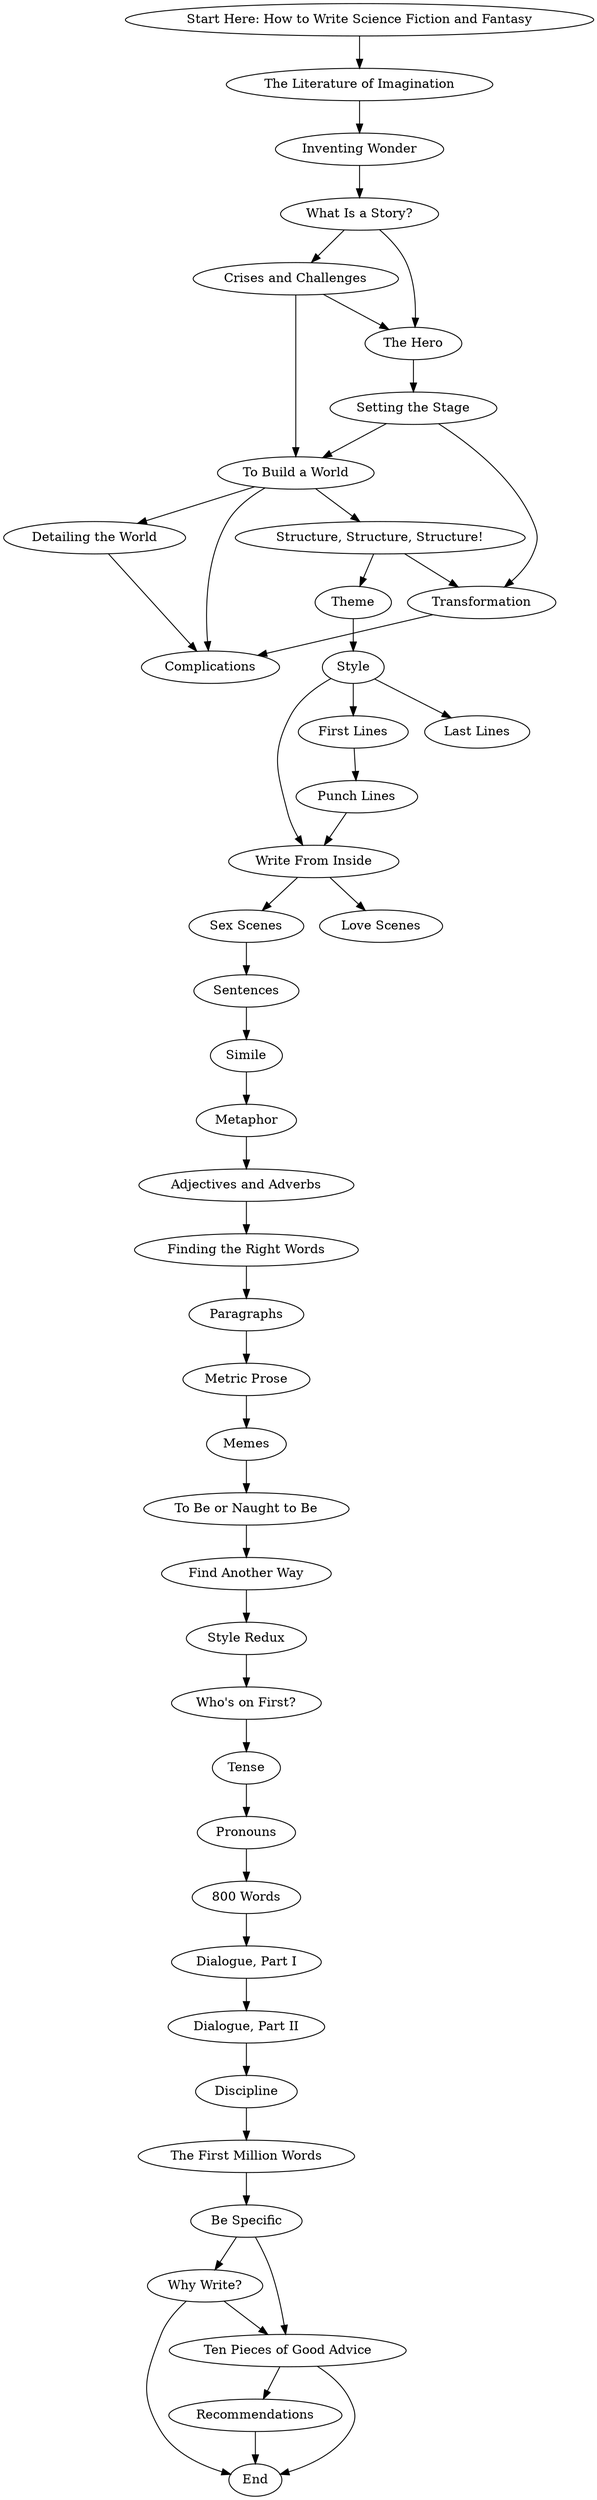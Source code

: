 
digraph WorldsOfWonder {
    rankdir=TB;
    node [shape=ellipse];
    Start [label="Start Here: How to Write Science Fiction and Fantasy"];
    
    LiteratureOfImagination [label="The Literature of Imagination"];
    Invent [label="Inventing Wonder"];
    StoryIs [label="What Is a Story?"];
    CrisesAndChallenges [label="Crises and Challenges"];
    TheHero [label="The Hero"];
    Setting [label="Setting the Stage"];
    BuildWorld [label="To Build a World"];
    Detailing [label="Detailing the World"];
    Complications [label="Complications"];
    Structure [label="Structure, Structure, Structure!"];
    Transformation [label="Transformation"];
    Theme [label="Theme"];
    Style [label="Style"];
    FirstLines [label="First Lines"];
    LastLines [label="Last Lines"];
    PunchLines [label="Punch Lines"];
    WriteFrom [label="Write From Inside"];
    SexScenes [label="Sex Scenes"];
    LoveScenes [label="Love Scenes"];
    Sentences [label="Sentences"];
    Similes [label="Simile"];
    Metaphor [label="Metaphor"];
    Adjectives [label="Adjectives and Adverbs"];
    FindingWords [label="Finding the Right Words"];
    Paragraphs [label="Paragraphs"];
    MetricProse [label="Metric Prose"];
    Memes [label="Memes"];
    BeOrNaught [label="To Be or Naught to Be"];
    FindAnotherWay [label="Find Another Way"];
    StyleRedux [label="Style Redux"];
    WhosOnFirst [label="Who's on First?"];
    Tense [label="Tense"];
    Pronouns [label="Pronouns"];
    Words [label="800 Words"];
    Dialogue1 [label="Dialogue, Part I"];
    Dialogue2 [label="Dialogue, Part II"];
    Discipline [label="Discipline"];
    FirstMillion [label="The First Million Words"];
    BeSpecific [label="Be Specific"];
    WhyWrite [label="Why Write?"];
    TenAdvice [label="Ten Pieces of Good Advice"];
    Recommendations [label="Recommendations"];
    End [label="End"];

    // Connections
    Start -> LiteratureOfImagination;
    LiteratureOfImagination -> Invent;
    Invent -> StoryIs;
    StoryIs -> CrisesAndChallenges;
    StoryIs -> TheHero;
    CrisesAndChallenges -> TheHero;
    CrisesAndChallenges -> BuildWorld;
    TheHero -> Setting;
    Setting -> BuildWorld;
    BuildWorld -> Detailing;
    BuildWorld -> Complications;
    Detailing -> Complications;
    Setting -> Transformation;
    Transformation -> Complications;
    BuildWorld -> Structure;
    Structure -> Transformation;
    Structure -> Theme;
    Theme -> Style;
    Style -> FirstLines;
    Style -> LastLines;
    FirstLines -> PunchLines;
    PunchLines -> WriteFrom;
    Style -> WriteFrom;
    WriteFrom -> SexScenes;
    WriteFrom -> LoveScenes;
    SexScenes -> Sentences;
    Sentences -> Similes;
    Similes -> Metaphor;
    Metaphor -> Adjectives;
    Adjectives -> FindingWords;
    FindingWords -> Paragraphs;
    Paragraphs -> MetricProse;
    MetricProse -> Memes;
    Memes -> BeOrNaught;
    BeOrNaught -> FindAnotherWay;
    FindAnotherWay -> StyleRedux;
    StyleRedux -> WhosOnFirst;
    WhosOnFirst -> Tense;
    Tense -> Pronouns;
    Pronouns -> Words;
    Words -> Dialogue1;
    Dialogue1 -> Dialogue2;
    Dialogue2 -> Discipline;
    Discipline -> FirstMillion;
    FirstMillion -> BeSpecific;
    BeSpecific -> WhyWrite;
    WhyWrite -> TenAdvice;
    BeSpecific -> TenAdvice;
    TenAdvice -> Recommendations;
    WhyWrite -> End;
    TenAdvice -> End;
    Recommendations -> End;
}
